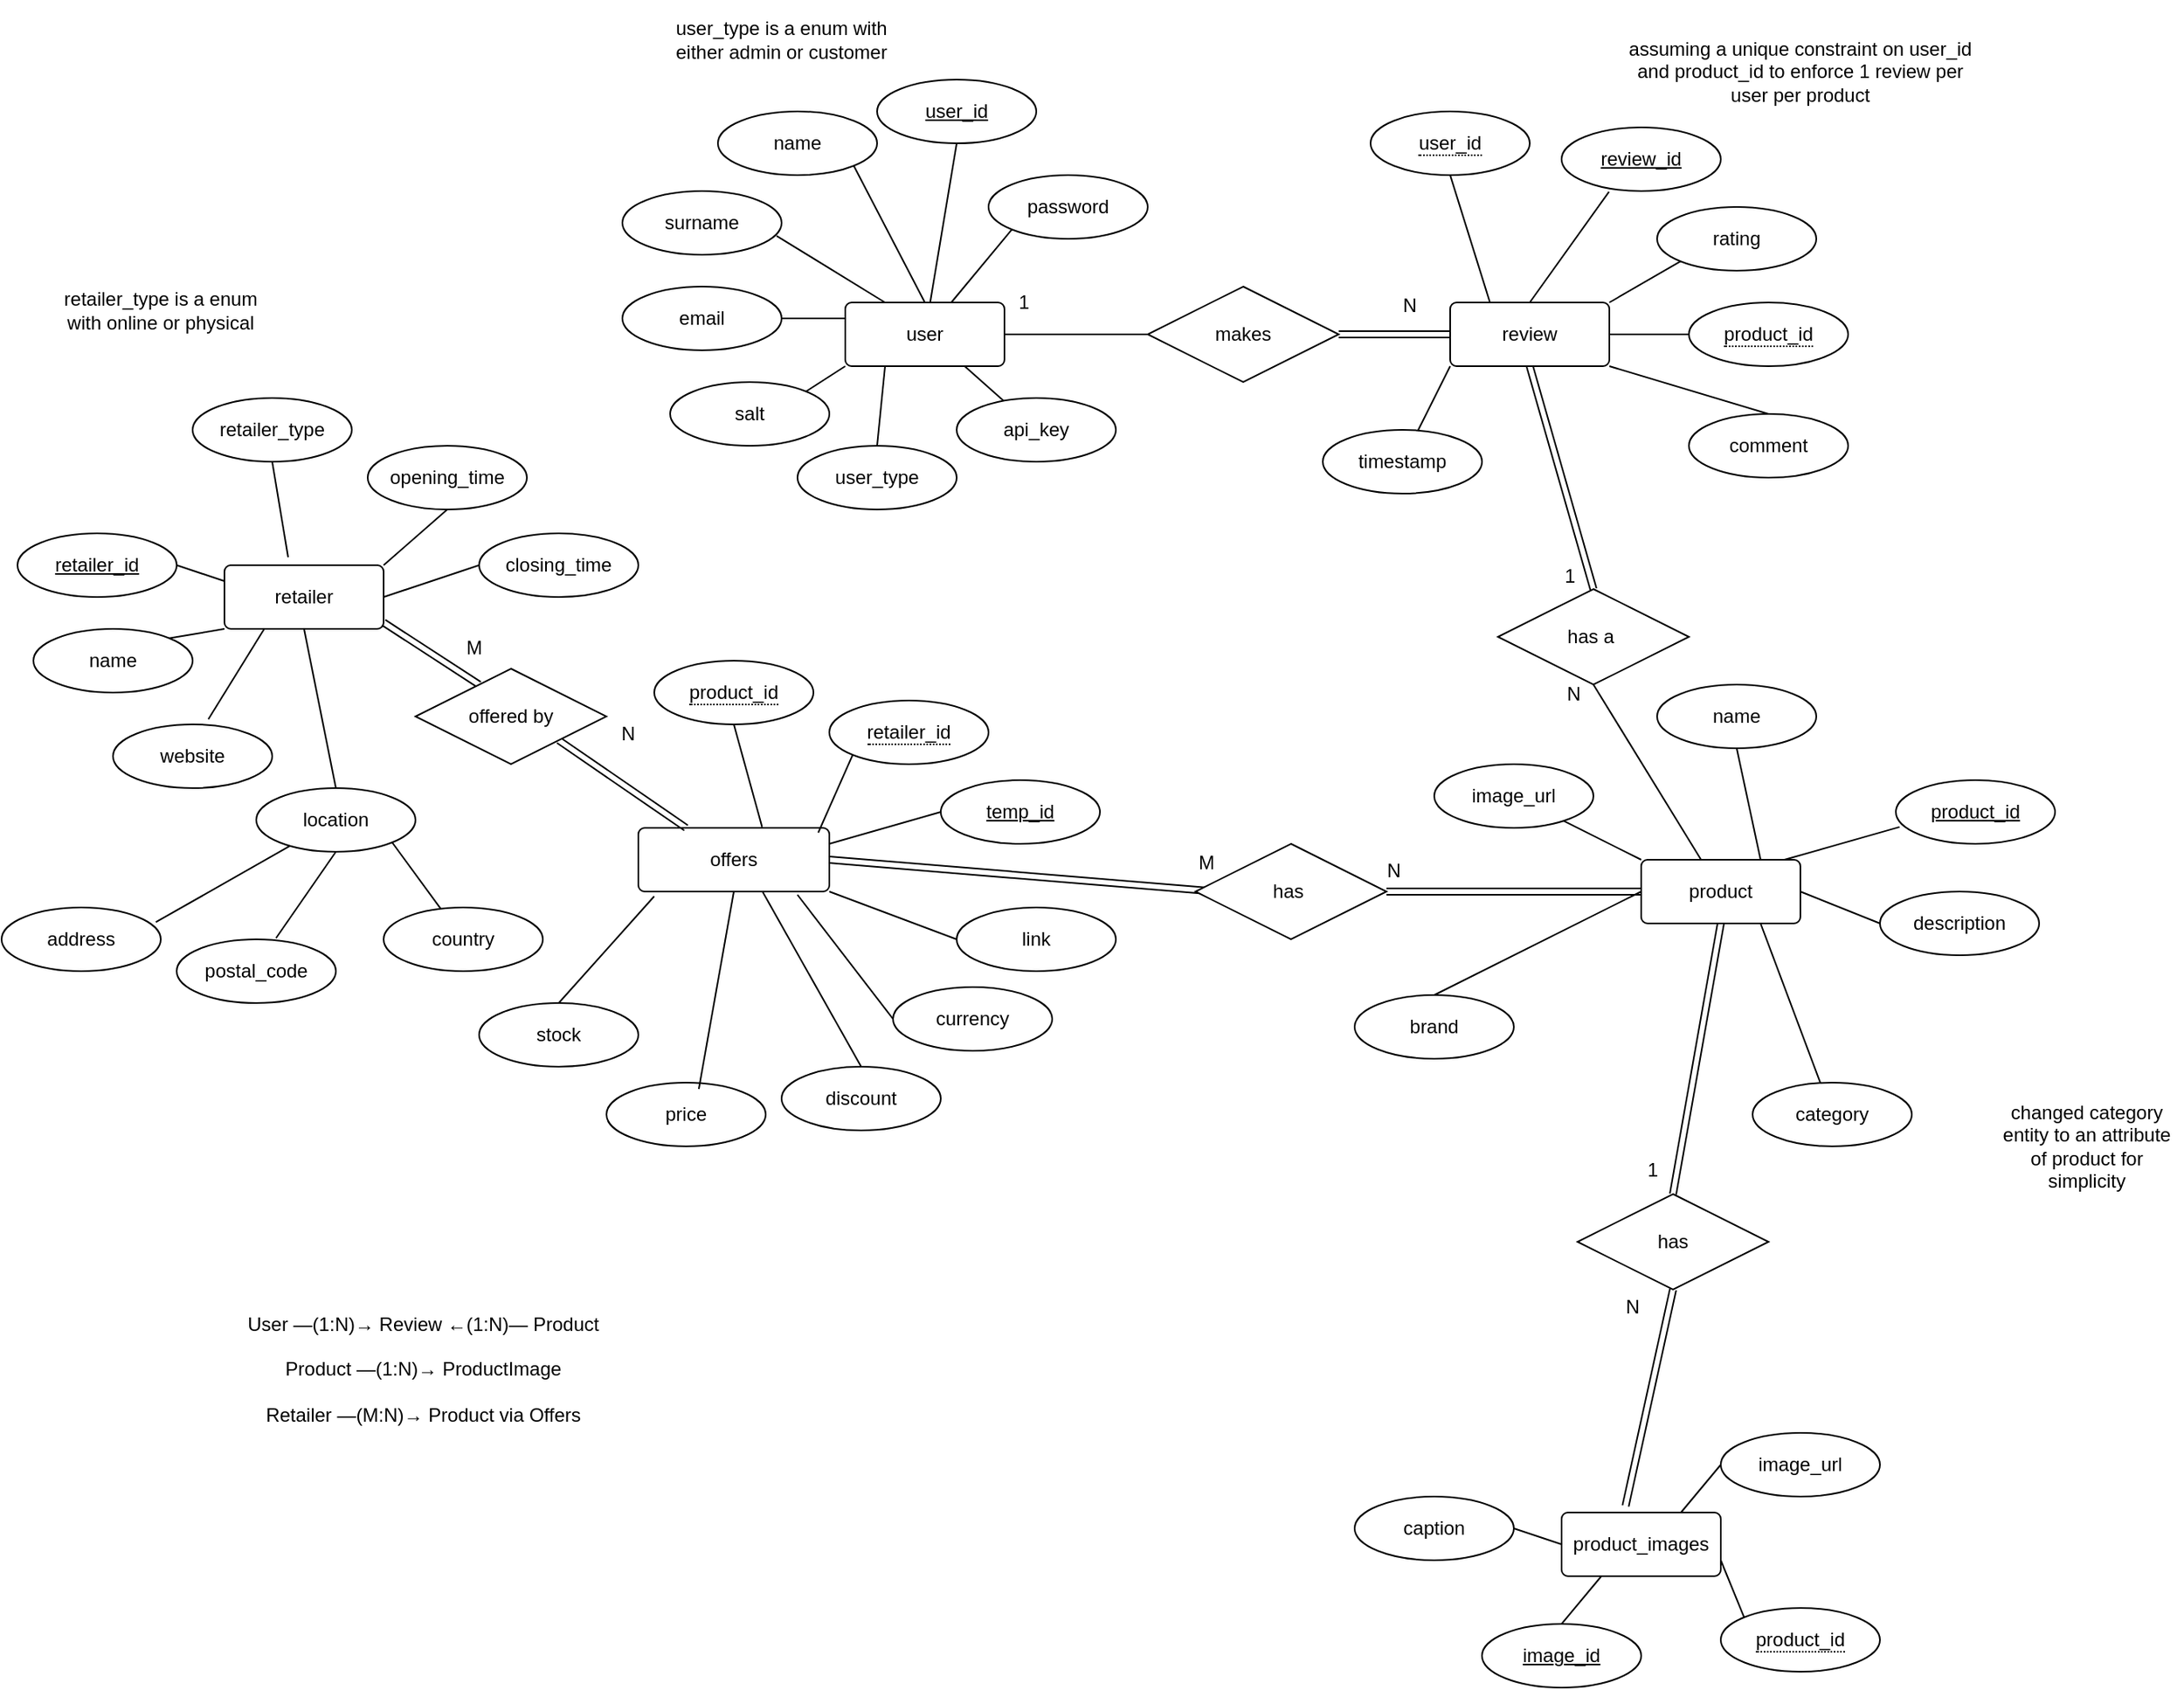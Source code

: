 <mxfile version="27.0.6">
  <diagram name="Page-1" id="0R5RpEd75LdOgS1Jss8F">
    <mxGraphModel dx="2465" dy="1177" grid="1" gridSize="10" guides="1" tooltips="1" connect="1" arrows="1" fold="1" page="0" pageScale="1" pageWidth="850" pageHeight="1100" math="0" shadow="0">
      <root>
        <mxCell id="0" />
        <mxCell id="1" parent="0" />
        <mxCell id="Jdbz9WX4M0rKH_OECkbb-1" value="user" style="rounded=1;arcSize=10;whiteSpace=wrap;html=1;align=center;" parent="1" vertex="1">
          <mxGeometry x="90" y="40" width="100" height="40" as="geometry" />
        </mxCell>
        <mxCell id="Jdbz9WX4M0rKH_OECkbb-3" value="name" style="ellipse;whiteSpace=wrap;html=1;align=center;" parent="1" vertex="1">
          <mxGeometry x="10" y="-80" width="100" height="40" as="geometry" />
        </mxCell>
        <mxCell id="Jdbz9WX4M0rKH_OECkbb-4" value="surname" style="ellipse;whiteSpace=wrap;html=1;align=center;" parent="1" vertex="1">
          <mxGeometry x="-50" y="-30" width="100" height="40" as="geometry" />
        </mxCell>
        <mxCell id="Jdbz9WX4M0rKH_OECkbb-5" value="email" style="ellipse;whiteSpace=wrap;html=1;align=center;" parent="1" vertex="1">
          <mxGeometry x="-50" y="30" width="100" height="40" as="geometry" />
        </mxCell>
        <mxCell id="Jdbz9WX4M0rKH_OECkbb-6" value="salt" style="ellipse;whiteSpace=wrap;html=1;align=center;" parent="1" vertex="1">
          <mxGeometry x="-20" y="90" width="100" height="40" as="geometry" />
        </mxCell>
        <mxCell id="Jdbz9WX4M0rKH_OECkbb-8" value="" style="endArrow=none;html=1;rounded=0;entryX=1;entryY=1;entryDx=0;entryDy=0;exitX=0.5;exitY=0;exitDx=0;exitDy=0;" parent="1" source="Jdbz9WX4M0rKH_OECkbb-1" target="Jdbz9WX4M0rKH_OECkbb-3" edge="1">
          <mxGeometry width="50" height="50" relative="1" as="geometry">
            <mxPoint x="110" y="160" as="sourcePoint" />
            <mxPoint x="160" y="110" as="targetPoint" />
          </mxGeometry>
        </mxCell>
        <mxCell id="Jdbz9WX4M0rKH_OECkbb-9" value="" style="endArrow=none;html=1;rounded=0;entryX=0.969;entryY=0.704;entryDx=0;entryDy=0;entryPerimeter=0;exitX=0.25;exitY=0;exitDx=0;exitDy=0;" parent="1" source="Jdbz9WX4M0rKH_OECkbb-1" target="Jdbz9WX4M0rKH_OECkbb-4" edge="1">
          <mxGeometry width="50" height="50" relative="1" as="geometry">
            <mxPoint x="110" y="160" as="sourcePoint" />
            <mxPoint x="160" y="110" as="targetPoint" />
          </mxGeometry>
        </mxCell>
        <mxCell id="Jdbz9WX4M0rKH_OECkbb-10" value="" style="endArrow=none;html=1;rounded=0;exitX=1;exitY=0.5;exitDx=0;exitDy=0;entryX=0;entryY=0.25;entryDx=0;entryDy=0;" parent="1" source="Jdbz9WX4M0rKH_OECkbb-5" target="Jdbz9WX4M0rKH_OECkbb-1" edge="1">
          <mxGeometry width="50" height="50" relative="1" as="geometry">
            <mxPoint x="110" y="160" as="sourcePoint" />
            <mxPoint x="160" y="110" as="targetPoint" />
          </mxGeometry>
        </mxCell>
        <mxCell id="Jdbz9WX4M0rKH_OECkbb-11" value="" style="endArrow=none;html=1;rounded=0;entryX=0;entryY=1;entryDx=0;entryDy=0;exitX=1;exitY=0;exitDx=0;exitDy=0;" parent="1" source="Jdbz9WX4M0rKH_OECkbb-6" target="Jdbz9WX4M0rKH_OECkbb-1" edge="1">
          <mxGeometry width="50" height="50" relative="1" as="geometry">
            <mxPoint x="110" y="160" as="sourcePoint" />
            <mxPoint x="160" y="110" as="targetPoint" />
          </mxGeometry>
        </mxCell>
        <mxCell id="Jdbz9WX4M0rKH_OECkbb-12" value="user_id" style="ellipse;whiteSpace=wrap;html=1;align=center;fontStyle=4;" parent="1" vertex="1">
          <mxGeometry x="110" y="-100" width="100" height="40" as="geometry" />
        </mxCell>
        <mxCell id="Jdbz9WX4M0rKH_OECkbb-13" value="" style="endArrow=none;html=1;rounded=0;exitX=0.5;exitY=1;exitDx=0;exitDy=0;" parent="1" source="Jdbz9WX4M0rKH_OECkbb-12" target="Jdbz9WX4M0rKH_OECkbb-1" edge="1">
          <mxGeometry relative="1" as="geometry">
            <mxPoint x="50" y="110" as="sourcePoint" />
            <mxPoint x="210" y="110" as="targetPoint" />
          </mxGeometry>
        </mxCell>
        <mxCell id="Jdbz9WX4M0rKH_OECkbb-16" value="user_type" style="ellipse;whiteSpace=wrap;html=1;align=center;" parent="1" vertex="1">
          <mxGeometry x="60" y="130" width="100" height="40" as="geometry" />
        </mxCell>
        <mxCell id="Jdbz9WX4M0rKH_OECkbb-18" value="" style="endArrow=none;html=1;rounded=0;entryX=0.25;entryY=1;entryDx=0;entryDy=0;exitX=0.5;exitY=0;exitDx=0;exitDy=0;" parent="1" source="Jdbz9WX4M0rKH_OECkbb-16" target="Jdbz9WX4M0rKH_OECkbb-1" edge="1">
          <mxGeometry width="50" height="50" relative="1" as="geometry">
            <mxPoint x="110" y="130" as="sourcePoint" />
            <mxPoint x="160" y="80" as="targetPoint" />
          </mxGeometry>
        </mxCell>
        <mxCell id="Jdbz9WX4M0rKH_OECkbb-20" value="" style="shape=link;html=1;rounded=0;exitX=1;exitY=0.5;exitDx=0;exitDy=0;" parent="1" source="Jdbz9WX4M0rKH_OECkbb-23" edge="1">
          <mxGeometry relative="1" as="geometry">
            <mxPoint x="440" y="60" as="sourcePoint" />
            <mxPoint x="470" y="60" as="targetPoint" />
          </mxGeometry>
        </mxCell>
        <mxCell id="Jdbz9WX4M0rKH_OECkbb-22" value="N" style="resizable=0;html=1;whiteSpace=wrap;align=right;verticalAlign=bottom;" parent="Jdbz9WX4M0rKH_OECkbb-20" connectable="0" vertex="1">
          <mxGeometry x="1" relative="1" as="geometry">
            <mxPoint x="-20" y="-10" as="offset" />
          </mxGeometry>
        </mxCell>
        <mxCell id="Jdbz9WX4M0rKH_OECkbb-23" value="makes" style="shape=rhombus;perimeter=rhombusPerimeter;whiteSpace=wrap;html=1;align=center;" parent="1" vertex="1">
          <mxGeometry x="280" y="30" width="120" height="60" as="geometry" />
        </mxCell>
        <mxCell id="Jdbz9WX4M0rKH_OECkbb-28" value="review" style="rounded=1;arcSize=10;whiteSpace=wrap;html=1;align=center;" parent="1" vertex="1">
          <mxGeometry x="470" y="40" width="100" height="40" as="geometry" />
        </mxCell>
        <mxCell id="Jdbz9WX4M0rKH_OECkbb-29" value="&lt;span style=&quot;border-bottom: 1px dotted&quot;&gt;user_id&lt;/span&gt;" style="ellipse;whiteSpace=wrap;html=1;align=center;" parent="1" vertex="1">
          <mxGeometry x="420" y="-80" width="100" height="40" as="geometry" />
        </mxCell>
        <mxCell id="Jdbz9WX4M0rKH_OECkbb-30" value="review_id" style="ellipse;whiteSpace=wrap;html=1;align=center;fontStyle=4;" parent="1" vertex="1">
          <mxGeometry x="540" y="-70" width="100" height="40" as="geometry" />
        </mxCell>
        <mxCell id="Jdbz9WX4M0rKH_OECkbb-31" value="rating" style="ellipse;whiteSpace=wrap;html=1;align=center;" parent="1" vertex="1">
          <mxGeometry x="600" y="-20" width="100" height="40" as="geometry" />
        </mxCell>
        <mxCell id="Jdbz9WX4M0rKH_OECkbb-32" value="&lt;span style=&quot;border-bottom: 1px dotted&quot;&gt;product_id&lt;/span&gt;" style="ellipse;whiteSpace=wrap;html=1;align=center;" parent="1" vertex="1">
          <mxGeometry x="620" y="40" width="100" height="40" as="geometry" />
        </mxCell>
        <mxCell id="Jdbz9WX4M0rKH_OECkbb-33" value="comment" style="ellipse;whiteSpace=wrap;html=1;align=center;" parent="1" vertex="1">
          <mxGeometry x="620" y="110" width="100" height="40" as="geometry" />
        </mxCell>
        <mxCell id="Jdbz9WX4M0rKH_OECkbb-34" value="timestamp" style="ellipse;whiteSpace=wrap;html=1;align=center;" parent="1" vertex="1">
          <mxGeometry x="390" y="120" width="100" height="40" as="geometry" />
        </mxCell>
        <mxCell id="Jdbz9WX4M0rKH_OECkbb-35" value="" style="endArrow=none;html=1;rounded=0;entryX=0.5;entryY=1;entryDx=0;entryDy=0;exitX=0.25;exitY=0;exitDx=0;exitDy=0;" parent="1" source="Jdbz9WX4M0rKH_OECkbb-28" target="Jdbz9WX4M0rKH_OECkbb-29" edge="1">
          <mxGeometry width="50" height="50" relative="1" as="geometry">
            <mxPoint x="470" y="100" as="sourcePoint" />
            <mxPoint x="520" y="50" as="targetPoint" />
          </mxGeometry>
        </mxCell>
        <mxCell id="Jdbz9WX4M0rKH_OECkbb-36" value="" style="endArrow=none;html=1;rounded=0;entryX=0.298;entryY=1.01;entryDx=0;entryDy=0;entryPerimeter=0;exitX=0.5;exitY=0;exitDx=0;exitDy=0;" parent="1" source="Jdbz9WX4M0rKH_OECkbb-28" target="Jdbz9WX4M0rKH_OECkbb-30" edge="1">
          <mxGeometry width="50" height="50" relative="1" as="geometry">
            <mxPoint x="470" y="100" as="sourcePoint" />
            <mxPoint x="520" y="50" as="targetPoint" />
          </mxGeometry>
        </mxCell>
        <mxCell id="Jdbz9WX4M0rKH_OECkbb-37" value="" style="endArrow=none;html=1;rounded=0;entryX=0;entryY=1;entryDx=0;entryDy=0;exitX=1;exitY=0;exitDx=0;exitDy=0;" parent="1" source="Jdbz9WX4M0rKH_OECkbb-28" target="Jdbz9WX4M0rKH_OECkbb-31" edge="1">
          <mxGeometry width="50" height="50" relative="1" as="geometry">
            <mxPoint x="470" y="100" as="sourcePoint" />
            <mxPoint x="520" y="50" as="targetPoint" />
          </mxGeometry>
        </mxCell>
        <mxCell id="Jdbz9WX4M0rKH_OECkbb-38" value="" style="endArrow=none;html=1;rounded=0;entryX=0;entryY=0.5;entryDx=0;entryDy=0;exitX=1;exitY=0.5;exitDx=0;exitDy=0;" parent="1" source="Jdbz9WX4M0rKH_OECkbb-28" target="Jdbz9WX4M0rKH_OECkbb-32" edge="1">
          <mxGeometry width="50" height="50" relative="1" as="geometry">
            <mxPoint x="470" y="100" as="sourcePoint" />
            <mxPoint x="520" y="50" as="targetPoint" />
          </mxGeometry>
        </mxCell>
        <mxCell id="Jdbz9WX4M0rKH_OECkbb-39" value="" style="endArrow=none;html=1;rounded=0;entryX=1;entryY=1;entryDx=0;entryDy=0;exitX=0.5;exitY=0;exitDx=0;exitDy=0;" parent="1" source="Jdbz9WX4M0rKH_OECkbb-33" target="Jdbz9WX4M0rKH_OECkbb-28" edge="1">
          <mxGeometry width="50" height="50" relative="1" as="geometry">
            <mxPoint x="470" y="100" as="sourcePoint" />
            <mxPoint x="520" y="50" as="targetPoint" />
          </mxGeometry>
        </mxCell>
        <mxCell id="Jdbz9WX4M0rKH_OECkbb-40" value="" style="endArrow=none;html=1;rounded=0;entryX=0;entryY=1;entryDx=0;entryDy=0;" parent="1" source="Jdbz9WX4M0rKH_OECkbb-34" target="Jdbz9WX4M0rKH_OECkbb-28" edge="1">
          <mxGeometry width="50" height="50" relative="1" as="geometry">
            <mxPoint x="470" y="100" as="sourcePoint" />
            <mxPoint x="520" y="50" as="targetPoint" />
          </mxGeometry>
        </mxCell>
        <mxCell id="Jdbz9WX4M0rKH_OECkbb-41" value="assuming a unique constraint on user_id and product_id to enforce 1 review per user per product" style="text;html=1;align=center;verticalAlign=middle;whiteSpace=wrap;rounded=0;" parent="1" vertex="1">
          <mxGeometry x="580" y="-150" width="220" height="90" as="geometry" />
        </mxCell>
        <mxCell id="Jdbz9WX4M0rKH_OECkbb-44" value="product" style="rounded=1;arcSize=10;whiteSpace=wrap;html=1;align=center;" parent="1" vertex="1">
          <mxGeometry x="590" y="390" width="100" height="40" as="geometry" />
        </mxCell>
        <mxCell id="Jdbz9WX4M0rKH_OECkbb-48" value="" style="shape=link;html=1;rounded=0;exitX=0.5;exitY=1;exitDx=0;exitDy=0;entryX=0.5;entryY=0;entryDx=0;entryDy=0;" parent="1" source="Jdbz9WX4M0rKH_OECkbb-28" target="Jdbz9WX4M0rKH_OECkbb-43" edge="1">
          <mxGeometry relative="1" as="geometry">
            <mxPoint x="430" y="80" as="sourcePoint" />
            <mxPoint x="460" y="370" as="targetPoint" />
          </mxGeometry>
        </mxCell>
        <mxCell id="Jdbz9WX4M0rKH_OECkbb-49" value="1" style="resizable=0;html=1;whiteSpace=wrap;align=left;verticalAlign=bottom;" parent="Jdbz9WX4M0rKH_OECkbb-48" connectable="0" vertex="1">
          <mxGeometry x="-1" relative="1" as="geometry">
            <mxPoint x="20" y="140" as="offset" />
          </mxGeometry>
        </mxCell>
        <mxCell id="Jdbz9WX4M0rKH_OECkbb-43" value="has a&amp;nbsp;" style="shape=rhombus;perimeter=rhombusPerimeter;whiteSpace=wrap;html=1;align=center;" parent="1" vertex="1">
          <mxGeometry x="500" y="220" width="120" height="60" as="geometry" />
        </mxCell>
        <mxCell id="Jdbz9WX4M0rKH_OECkbb-51" value="product_id" style="ellipse;whiteSpace=wrap;html=1;align=center;fontStyle=4;" parent="1" vertex="1">
          <mxGeometry x="750" y="340" width="100" height="40" as="geometry" />
        </mxCell>
        <mxCell id="Jdbz9WX4M0rKH_OECkbb-52" value="name" style="ellipse;whiteSpace=wrap;html=1;align=center;" parent="1" vertex="1">
          <mxGeometry x="600" y="280" width="100" height="40" as="geometry" />
        </mxCell>
        <mxCell id="Jdbz9WX4M0rKH_OECkbb-53" value="description" style="ellipse;whiteSpace=wrap;html=1;align=center;" parent="1" vertex="1">
          <mxGeometry x="740" y="410" width="100" height="40" as="geometry" />
        </mxCell>
        <mxCell id="Jdbz9WX4M0rKH_OECkbb-54" value="password" style="ellipse;whiteSpace=wrap;html=1;align=center;" parent="1" vertex="1">
          <mxGeometry x="180" y="-40" width="100" height="40" as="geometry" />
        </mxCell>
        <mxCell id="Jdbz9WX4M0rKH_OECkbb-55" value="" style="endArrow=none;html=1;rounded=0;entryX=0;entryY=1;entryDx=0;entryDy=0;" parent="1" source="Jdbz9WX4M0rKH_OECkbb-1" target="Jdbz9WX4M0rKH_OECkbb-54" edge="1">
          <mxGeometry width="50" height="50" relative="1" as="geometry">
            <mxPoint x="180" y="130" as="sourcePoint" />
            <mxPoint x="200" as="targetPoint" />
          </mxGeometry>
        </mxCell>
        <mxCell id="Jdbz9WX4M0rKH_OECkbb-56" value="api_key" style="ellipse;whiteSpace=wrap;html=1;align=center;" parent="1" vertex="1">
          <mxGeometry x="160" y="100" width="100" height="40" as="geometry" />
        </mxCell>
        <mxCell id="Jdbz9WX4M0rKH_OECkbb-57" value="" style="endArrow=none;html=1;rounded=0;entryX=0.75;entryY=1;entryDx=0;entryDy=0;" parent="1" source="Jdbz9WX4M0rKH_OECkbb-56" target="Jdbz9WX4M0rKH_OECkbb-1" edge="1">
          <mxGeometry width="50" height="50" relative="1" as="geometry">
            <mxPoint x="170" y="190" as="sourcePoint" />
            <mxPoint x="220" y="140" as="targetPoint" />
          </mxGeometry>
        </mxCell>
        <mxCell id="Jdbz9WX4M0rKH_OECkbb-60" value="image_url" style="ellipse;whiteSpace=wrap;html=1;align=center;" parent="1" vertex="1">
          <mxGeometry x="460" y="330" width="100" height="40" as="geometry" />
        </mxCell>
        <mxCell id="Jdbz9WX4M0rKH_OECkbb-66" value="user_type is a enum with either admin or customer" style="text;html=1;align=center;verticalAlign=middle;whiteSpace=wrap;rounded=0;" parent="1" vertex="1">
          <mxGeometry x="-20" y="-140" width="140" height="30" as="geometry" />
        </mxCell>
        <mxCell id="Jdbz9WX4M0rKH_OECkbb-68" value="brand" style="ellipse;whiteSpace=wrap;html=1;align=center;" parent="1" vertex="1">
          <mxGeometry x="410" y="475" width="100" height="40" as="geometry" />
        </mxCell>
        <mxCell id="Jdbz9WX4M0rKH_OECkbb-70" value="retailer" style="rounded=1;arcSize=10;whiteSpace=wrap;html=1;align=center;" parent="1" vertex="1">
          <mxGeometry x="-300" y="205" width="100" height="40" as="geometry" />
        </mxCell>
        <mxCell id="Jdbz9WX4M0rKH_OECkbb-71" value="retailer_id" style="ellipse;whiteSpace=wrap;html=1;align=center;fontStyle=4;" parent="1" vertex="1">
          <mxGeometry x="-430" y="185" width="100" height="40" as="geometry" />
        </mxCell>
        <mxCell id="Jdbz9WX4M0rKH_OECkbb-72" value="name" style="ellipse;whiteSpace=wrap;html=1;align=center;" parent="1" vertex="1">
          <mxGeometry x="-420" y="245" width="100" height="40" as="geometry" />
        </mxCell>
        <mxCell id="Jdbz9WX4M0rKH_OECkbb-74" value="website" style="ellipse;whiteSpace=wrap;html=1;align=center;" parent="1" vertex="1">
          <mxGeometry x="-370" y="305" width="100" height="40" as="geometry" />
        </mxCell>
        <mxCell id="Jdbz9WX4M0rKH_OECkbb-75" value="location" style="ellipse;whiteSpace=wrap;html=1;align=center;" parent="1" vertex="1">
          <mxGeometry x="-280" y="345" width="100" height="40" as="geometry" />
        </mxCell>
        <mxCell id="Jdbz9WX4M0rKH_OECkbb-77" value="retailer_type" style="ellipse;whiteSpace=wrap;html=1;align=center;" parent="1" vertex="1">
          <mxGeometry x="-320" y="100" width="100" height="40" as="geometry" />
        </mxCell>
        <mxCell id="Jdbz9WX4M0rKH_OECkbb-78" value="retailer_type is a enum with online or physical" style="text;html=1;align=center;verticalAlign=middle;whiteSpace=wrap;rounded=0;" parent="1" vertex="1">
          <mxGeometry x="-410" y="10" width="140" height="70" as="geometry" />
        </mxCell>
        <mxCell id="Jdbz9WX4M0rKH_OECkbb-79" value="" style="endArrow=none;html=1;rounded=0;exitX=1;exitY=0.5;exitDx=0;exitDy=0;entryX=0;entryY=0.25;entryDx=0;entryDy=0;" parent="1" source="Jdbz9WX4M0rKH_OECkbb-71" target="Jdbz9WX4M0rKH_OECkbb-70" edge="1">
          <mxGeometry width="50" height="50" relative="1" as="geometry">
            <mxPoint x="-230" y="215" as="sourcePoint" />
            <mxPoint x="-180" y="165" as="targetPoint" />
          </mxGeometry>
        </mxCell>
        <mxCell id="Jdbz9WX4M0rKH_OECkbb-80" value="" style="endArrow=none;html=1;rounded=0;exitX=1;exitY=0;exitDx=0;exitDy=0;entryX=0;entryY=1;entryDx=0;entryDy=0;" parent="1" source="Jdbz9WX4M0rKH_OECkbb-72" target="Jdbz9WX4M0rKH_OECkbb-70" edge="1">
          <mxGeometry width="50" height="50" relative="1" as="geometry">
            <mxPoint x="-230" y="215" as="sourcePoint" />
            <mxPoint x="-180" y="165" as="targetPoint" />
          </mxGeometry>
        </mxCell>
        <mxCell id="Jdbz9WX4M0rKH_OECkbb-81" value="" style="endArrow=none;html=1;rounded=0;exitX=0.599;exitY=-0.081;exitDx=0;exitDy=0;exitPerimeter=0;entryX=0.25;entryY=1;entryDx=0;entryDy=0;" parent="1" source="Jdbz9WX4M0rKH_OECkbb-74" target="Jdbz9WX4M0rKH_OECkbb-70" edge="1">
          <mxGeometry width="50" height="50" relative="1" as="geometry">
            <mxPoint x="-230" y="215" as="sourcePoint" />
            <mxPoint x="-180" y="165" as="targetPoint" />
          </mxGeometry>
        </mxCell>
        <mxCell id="Jdbz9WX4M0rKH_OECkbb-82" value="" style="endArrow=none;html=1;rounded=0;exitX=0.5;exitY=0;exitDx=0;exitDy=0;entryX=0.5;entryY=1;entryDx=0;entryDy=0;" parent="1" source="Jdbz9WX4M0rKH_OECkbb-75" target="Jdbz9WX4M0rKH_OECkbb-70" edge="1">
          <mxGeometry width="50" height="50" relative="1" as="geometry">
            <mxPoint x="-230" y="215" as="sourcePoint" />
            <mxPoint x="-180" y="165" as="targetPoint" />
          </mxGeometry>
        </mxCell>
        <mxCell id="Jdbz9WX4M0rKH_OECkbb-84" value="" style="endArrow=none;html=1;rounded=0;entryX=0.5;entryY=1;entryDx=0;entryDy=0;" parent="1" target="Jdbz9WX4M0rKH_OECkbb-77" edge="1">
          <mxGeometry width="50" height="50" relative="1" as="geometry">
            <mxPoint x="-260" y="200" as="sourcePoint" />
            <mxPoint x="-180" y="165" as="targetPoint" />
          </mxGeometry>
        </mxCell>
        <mxCell id="Jdbz9WX4M0rKH_OECkbb-86" value="" style="endArrow=none;html=1;rounded=0;exitX=0.75;exitY=1;exitDx=0;exitDy=0;" parent="1" source="Jdbz9WX4M0rKH_OECkbb-44" target="Jdbz9WX4M0rKH_OECkbb-87" edge="1">
          <mxGeometry width="50" height="50" relative="1" as="geometry">
            <mxPoint x="1190" y="335" as="sourcePoint" />
            <mxPoint x="1210" y="285" as="targetPoint" />
          </mxGeometry>
        </mxCell>
        <mxCell id="Jdbz9WX4M0rKH_OECkbb-87" value="category" style="ellipse;whiteSpace=wrap;html=1;align=center;" parent="1" vertex="1">
          <mxGeometry x="660.0" y="530" width="100" height="40" as="geometry" />
        </mxCell>
        <mxCell id="Jdbz9WX4M0rKH_OECkbb-90" value="offers" style="rounded=1;arcSize=10;whiteSpace=wrap;html=1;align=center;" parent="1" vertex="1">
          <mxGeometry x="-40" y="370" width="120" height="40" as="geometry" />
        </mxCell>
        <mxCell id="Jdbz9WX4M0rKH_OECkbb-91" value="product_images" style="rounded=1;arcSize=10;whiteSpace=wrap;html=1;align=center;" parent="1" vertex="1">
          <mxGeometry x="540" y="800" width="100" height="40" as="geometry" />
        </mxCell>
        <mxCell id="Jdbz9WX4M0rKH_OECkbb-92" value="caption" style="ellipse;whiteSpace=wrap;html=1;align=center;" parent="1" vertex="1">
          <mxGeometry x="410" y="790" width="100" height="40" as="geometry" />
        </mxCell>
        <mxCell id="Jdbz9WX4M0rKH_OECkbb-94" value="&lt;span style=&quot;border-bottom: 1px dotted&quot;&gt;product_id&lt;/span&gt;" style="ellipse;whiteSpace=wrap;html=1;align=center;" parent="1" vertex="1">
          <mxGeometry x="640" y="860" width="100" height="40" as="geometry" />
        </mxCell>
        <mxCell id="Jdbz9WX4M0rKH_OECkbb-95" value="image_url" style="ellipse;whiteSpace=wrap;html=1;align=center;" parent="1" vertex="1">
          <mxGeometry x="640" y="750" width="100" height="40" as="geometry" />
        </mxCell>
        <mxCell id="Jdbz9WX4M0rKH_OECkbb-96" value="image_id" style="ellipse;whiteSpace=wrap;html=1;align=center;fontStyle=4;" parent="1" vertex="1">
          <mxGeometry x="490" y="870" width="100" height="40" as="geometry" />
        </mxCell>
        <mxCell id="Jdbz9WX4M0rKH_OECkbb-97" value="" style="endArrow=none;html=1;rounded=0;exitX=1;exitY=0.5;exitDx=0;exitDy=0;entryX=0;entryY=0.5;entryDx=0;entryDy=0;" parent="1" source="Jdbz9WX4M0rKH_OECkbb-92" target="Jdbz9WX4M0rKH_OECkbb-91" edge="1">
          <mxGeometry width="50" height="50" relative="1" as="geometry">
            <mxPoint x="530" y="760" as="sourcePoint" />
            <mxPoint x="580" y="710" as="targetPoint" />
          </mxGeometry>
        </mxCell>
        <mxCell id="Jdbz9WX4M0rKH_OECkbb-98" value="" style="endArrow=none;html=1;rounded=0;entryX=0;entryY=0.5;entryDx=0;entryDy=0;exitX=0.75;exitY=0;exitDx=0;exitDy=0;" parent="1" source="Jdbz9WX4M0rKH_OECkbb-91" target="Jdbz9WX4M0rKH_OECkbb-95" edge="1">
          <mxGeometry width="50" height="50" relative="1" as="geometry">
            <mxPoint x="530" y="760" as="sourcePoint" />
            <mxPoint x="580" y="710" as="targetPoint" />
          </mxGeometry>
        </mxCell>
        <mxCell id="Jdbz9WX4M0rKH_OECkbb-100" value="" style="endArrow=none;html=1;rounded=0;exitX=0.25;exitY=1;exitDx=0;exitDy=0;entryX=0.5;entryY=0;entryDx=0;entryDy=0;" parent="1" source="Jdbz9WX4M0rKH_OECkbb-91" target="Jdbz9WX4M0rKH_OECkbb-96" edge="1">
          <mxGeometry width="50" height="50" relative="1" as="geometry">
            <mxPoint x="530" y="760" as="sourcePoint" />
            <mxPoint x="580" y="710" as="targetPoint" />
          </mxGeometry>
        </mxCell>
        <mxCell id="Jdbz9WX4M0rKH_OECkbb-101" value="" style="endArrow=none;html=1;rounded=0;entryX=0;entryY=0;entryDx=0;entryDy=0;exitX=1;exitY=0.75;exitDx=0;exitDy=0;" parent="1" source="Jdbz9WX4M0rKH_OECkbb-91" target="Jdbz9WX4M0rKH_OECkbb-94" edge="1">
          <mxGeometry width="50" height="50" relative="1" as="geometry">
            <mxPoint x="530" y="760" as="sourcePoint" />
            <mxPoint x="580" y="710" as="targetPoint" />
          </mxGeometry>
        </mxCell>
        <mxCell id="Jdbz9WX4M0rKH_OECkbb-102" value="&lt;span style=&quot;border-bottom: 1px dotted&quot;&gt;product_id&lt;/span&gt;" style="ellipse;whiteSpace=wrap;html=1;align=center;" parent="1" vertex="1">
          <mxGeometry x="-30" y="265" width="100" height="40" as="geometry" />
        </mxCell>
        <mxCell id="Jdbz9WX4M0rKH_OECkbb-104" value="&lt;span style=&quot;border-bottom: 1px dotted&quot;&gt;retailer_id&lt;/span&gt;" style="ellipse;whiteSpace=wrap;html=1;align=center;" parent="1" vertex="1">
          <mxGeometry x="80" y="290" width="100" height="40" as="geometry" />
        </mxCell>
        <mxCell id="Jdbz9WX4M0rKH_OECkbb-108" value="stock" style="ellipse;whiteSpace=wrap;html=1;align=center;" parent="1" vertex="1">
          <mxGeometry x="-140" y="480" width="100" height="40" as="geometry" />
        </mxCell>
        <mxCell id="Jdbz9WX4M0rKH_OECkbb-109" value="" style="endArrow=none;html=1;rounded=0;exitX=0.5;exitY=0;exitDx=0;exitDy=0;entryX=0.083;entryY=1.075;entryDx=0;entryDy=0;entryPerimeter=0;" parent="1" source="Jdbz9WX4M0rKH_OECkbb-108" target="Jdbz9WX4M0rKH_OECkbb-90" edge="1">
          <mxGeometry width="50" height="50" relative="1" as="geometry">
            <mxPoint x="-70" y="240" as="sourcePoint" />
            <mxPoint x="-20" y="190" as="targetPoint" />
          </mxGeometry>
        </mxCell>
        <mxCell id="Jdbz9WX4M0rKH_OECkbb-110" value="" style="endArrow=none;html=1;rounded=0;exitX=0.942;exitY=0.075;exitDx=0;exitDy=0;entryX=0;entryY=1;entryDx=0;entryDy=0;exitPerimeter=0;" parent="1" source="Jdbz9WX4M0rKH_OECkbb-90" target="Jdbz9WX4M0rKH_OECkbb-104" edge="1">
          <mxGeometry width="50" height="50" relative="1" as="geometry">
            <mxPoint x="-70" y="240" as="sourcePoint" />
            <mxPoint x="-20" y="190" as="targetPoint" />
          </mxGeometry>
        </mxCell>
        <mxCell id="Jdbz9WX4M0rKH_OECkbb-111" value="" style="endArrow=none;html=1;rounded=0;exitX=0.648;exitY=-0.014;exitDx=0;exitDy=0;exitPerimeter=0;entryX=0.5;entryY=1;entryDx=0;entryDy=0;" parent="1" source="Jdbz9WX4M0rKH_OECkbb-90" target="Jdbz9WX4M0rKH_OECkbb-102" edge="1">
          <mxGeometry width="50" height="50" relative="1" as="geometry">
            <mxPoint x="-70" y="240" as="sourcePoint" />
            <mxPoint x="-20" y="190" as="targetPoint" />
          </mxGeometry>
        </mxCell>
        <mxCell id="Jdbz9WX4M0rKH_OECkbb-112" value="" style="endArrow=none;html=1;rounded=0;exitX=0.5;exitY=0;exitDx=0;exitDy=0;entryX=0;entryY=0.5;entryDx=0;entryDy=0;" parent="1" source="Jdbz9WX4M0rKH_OECkbb-68" target="Jdbz9WX4M0rKH_OECkbb-44" edge="1">
          <mxGeometry width="50" height="50" relative="1" as="geometry">
            <mxPoint x="560" y="340" as="sourcePoint" />
            <mxPoint x="610" y="290" as="targetPoint" />
          </mxGeometry>
        </mxCell>
        <mxCell id="Jdbz9WX4M0rKH_OECkbb-114" value="" style="endArrow=none;html=1;rounded=0;" parent="1" source="Jdbz9WX4M0rKH_OECkbb-60" edge="1">
          <mxGeometry width="50" height="50" relative="1" as="geometry">
            <mxPoint x="560" y="340" as="sourcePoint" />
            <mxPoint x="590" y="390" as="targetPoint" />
          </mxGeometry>
        </mxCell>
        <mxCell id="Jdbz9WX4M0rKH_OECkbb-118" value="" style="endArrow=none;html=1;rounded=0;entryX=0.023;entryY=0.736;entryDx=0;entryDy=0;entryPerimeter=0;exitX=0.9;exitY=0;exitDx=0;exitDy=0;exitPerimeter=0;" parent="1" source="Jdbz9WX4M0rKH_OECkbb-44" target="Jdbz9WX4M0rKH_OECkbb-51" edge="1">
          <mxGeometry width="50" height="50" relative="1" as="geometry">
            <mxPoint x="560" y="340" as="sourcePoint" />
            <mxPoint x="610" y="290" as="targetPoint" />
          </mxGeometry>
        </mxCell>
        <mxCell id="Jdbz9WX4M0rKH_OECkbb-119" value="" style="endArrow=none;html=1;rounded=0;entryX=0.5;entryY=1;entryDx=0;entryDy=0;exitX=0.75;exitY=0;exitDx=0;exitDy=0;" parent="1" source="Jdbz9WX4M0rKH_OECkbb-44" target="Jdbz9WX4M0rKH_OECkbb-52" edge="1">
          <mxGeometry width="50" height="50" relative="1" as="geometry">
            <mxPoint x="560" y="340" as="sourcePoint" />
            <mxPoint x="610" y="290" as="targetPoint" />
          </mxGeometry>
        </mxCell>
        <mxCell id="Jdbz9WX4M0rKH_OECkbb-120" value="" style="endArrow=none;html=1;rounded=0;exitX=1;exitY=0.5;exitDx=0;exitDy=0;entryX=0;entryY=0.5;entryDx=0;entryDy=0;" parent="1" source="Jdbz9WX4M0rKH_OECkbb-44" target="Jdbz9WX4M0rKH_OECkbb-53" edge="1">
          <mxGeometry width="50" height="50" relative="1" as="geometry">
            <mxPoint x="560" y="340" as="sourcePoint" />
            <mxPoint x="610" y="290" as="targetPoint" />
          </mxGeometry>
        </mxCell>
        <mxCell id="Jdbz9WX4M0rKH_OECkbb-122" value="" style="shape=link;html=1;rounded=0;exitX=1;exitY=0.5;exitDx=0;exitDy=0;" parent="1" source="Jdbz9WX4M0rKH_OECkbb-125" edge="1">
          <mxGeometry relative="1" as="geometry">
            <mxPoint x="200" y="420" as="sourcePoint" />
            <mxPoint x="590" y="410" as="targetPoint" />
          </mxGeometry>
        </mxCell>
        <mxCell id="Jdbz9WX4M0rKH_OECkbb-124" value="N" style="resizable=0;html=1;whiteSpace=wrap;align=right;verticalAlign=bottom;" parent="Jdbz9WX4M0rKH_OECkbb-122" connectable="0" vertex="1">
          <mxGeometry x="1" relative="1" as="geometry">
            <mxPoint x="-150" y="-5" as="offset" />
          </mxGeometry>
        </mxCell>
        <mxCell id="Jdbz9WX4M0rKH_OECkbb-126" value="" style="shape=link;html=1;rounded=0;exitX=1;exitY=0.5;exitDx=0;exitDy=0;entryX=1;entryY=0.5;entryDx=0;entryDy=0;" parent="1" target="Jdbz9WX4M0rKH_OECkbb-90" edge="1">
          <mxGeometry relative="1" as="geometry">
            <mxPoint x="323.8" y="410" as="sourcePoint" />
            <mxPoint x="40" y="430" as="targetPoint" />
          </mxGeometry>
        </mxCell>
        <mxCell id="Jdbz9WX4M0rKH_OECkbb-127" value="M" style="resizable=0;html=1;whiteSpace=wrap;align=left;verticalAlign=bottom;" parent="Jdbz9WX4M0rKH_OECkbb-126" connectable="0" vertex="1">
          <mxGeometry x="-1" relative="1" as="geometry">
            <mxPoint x="-14" y="-10" as="offset" />
          </mxGeometry>
        </mxCell>
        <mxCell id="Jdbz9WX4M0rKH_OECkbb-125" value="has&amp;nbsp;" style="shape=rhombus;perimeter=rhombusPerimeter;whiteSpace=wrap;html=1;align=center;" parent="1" vertex="1">
          <mxGeometry x="310" y="380" width="120" height="60" as="geometry" />
        </mxCell>
        <mxCell id="Jdbz9WX4M0rKH_OECkbb-137" value="" style="shape=link;html=1;rounded=0;exitX=1;exitY=1;exitDx=0;exitDy=0;entryX=0.25;entryY=0;entryDx=0;entryDy=0;" parent="1" source="Jdbz9WX4M0rKH_OECkbb-136" target="Jdbz9WX4M0rKH_OECkbb-90" edge="1">
          <mxGeometry relative="1" as="geometry">
            <mxPoint x="350" y="230" as="sourcePoint" />
            <mxPoint x="520" y="220" as="targetPoint" />
          </mxGeometry>
        </mxCell>
        <mxCell id="Jdbz9WX4M0rKH_OECkbb-139" value="N" style="resizable=0;html=1;whiteSpace=wrap;align=right;verticalAlign=bottom;" parent="Jdbz9WX4M0rKH_OECkbb-137" connectable="0" vertex="1">
          <mxGeometry x="1" relative="1" as="geometry">
            <mxPoint x="-30" y="-50" as="offset" />
          </mxGeometry>
        </mxCell>
        <mxCell id="Jdbz9WX4M0rKH_OECkbb-140" value="" style="shape=link;html=1;rounded=0;entryX=0.25;entryY=0;entryDx=0;entryDy=0;" parent="1" target="Jdbz9WX4M0rKH_OECkbb-136" edge="1">
          <mxGeometry relative="1" as="geometry">
            <mxPoint x="-200" y="241" as="sourcePoint" />
            <mxPoint x="-10" y="370" as="targetPoint" />
          </mxGeometry>
        </mxCell>
        <mxCell id="Jdbz9WX4M0rKH_OECkbb-141" value="M" style="resizable=0;html=1;whiteSpace=wrap;align=left;verticalAlign=bottom;" parent="Jdbz9WX4M0rKH_OECkbb-140" connectable="0" vertex="1">
          <mxGeometry x="-1" relative="1" as="geometry">
            <mxPoint x="50" y="24" as="offset" />
          </mxGeometry>
        </mxCell>
        <mxCell id="Jdbz9WX4M0rKH_OECkbb-136" value="offered by" style="shape=rhombus;perimeter=rhombusPerimeter;whiteSpace=wrap;html=1;align=center;" parent="1" vertex="1">
          <mxGeometry x="-180" y="270" width="120" height="60" as="geometry" />
        </mxCell>
        <mxCell id="Jdbz9WX4M0rKH_OECkbb-147" value="" style="shape=link;html=1;rounded=0;exitX=0.5;exitY=0;exitDx=0;exitDy=0;entryX=0.5;entryY=1;entryDx=0;entryDy=0;" parent="1" source="Jdbz9WX4M0rKH_OECkbb-144" target="Jdbz9WX4M0rKH_OECkbb-44" edge="1">
          <mxGeometry relative="1" as="geometry">
            <mxPoint x="360" y="550" as="sourcePoint" />
            <mxPoint x="520" y="550" as="targetPoint" />
          </mxGeometry>
        </mxCell>
        <mxCell id="Jdbz9WX4M0rKH_OECkbb-144" value="has" style="shape=rhombus;perimeter=rhombusPerimeter;whiteSpace=wrap;html=1;align=center;" parent="1" vertex="1">
          <mxGeometry x="550" y="600" width="120" height="60" as="geometry" />
        </mxCell>
        <mxCell id="Jdbz9WX4M0rKH_OECkbb-153" value="1" style="resizable=0;html=1;whiteSpace=wrap;align=left;verticalAlign=bottom;" parent="1" connectable="0" vertex="1">
          <mxGeometry x="610" y="740" as="geometry">
            <mxPoint x="-18" y="-147" as="offset" />
          </mxGeometry>
        </mxCell>
        <mxCell id="Jdbz9WX4M0rKH_OECkbb-154" value="" style="shape=link;html=1;rounded=0;entryX=0.402;entryY=-0.103;entryDx=0;entryDy=0;entryPerimeter=0;exitX=0.5;exitY=1;exitDx=0;exitDy=0;" parent="1" source="Jdbz9WX4M0rKH_OECkbb-144" target="Jdbz9WX4M0rKH_OECkbb-91" edge="1">
          <mxGeometry relative="1" as="geometry">
            <mxPoint x="360" y="550" as="sourcePoint" />
            <mxPoint x="520" y="550" as="targetPoint" />
          </mxGeometry>
        </mxCell>
        <mxCell id="Jdbz9WX4M0rKH_OECkbb-155" value="N" style="resizable=0;html=1;whiteSpace=wrap;align=right;verticalAlign=bottom;" parent="Jdbz9WX4M0rKH_OECkbb-154" connectable="0" vertex="1">
          <mxGeometry x="1" relative="1" as="geometry">
            <mxPoint x="10" y="-116" as="offset" />
          </mxGeometry>
        </mxCell>
        <mxCell id="Jdbz9WX4M0rKH_OECkbb-156" value="address" style="ellipse;whiteSpace=wrap;html=1;align=center;" parent="1" vertex="1">
          <mxGeometry x="-440" y="420" width="100" height="40" as="geometry" />
        </mxCell>
        <mxCell id="Jdbz9WX4M0rKH_OECkbb-157" value="postal_code" style="ellipse;whiteSpace=wrap;html=1;align=center;" parent="1" vertex="1">
          <mxGeometry x="-330" y="440" width="100" height="40" as="geometry" />
        </mxCell>
        <mxCell id="Jdbz9WX4M0rKH_OECkbb-158" value="country" style="ellipse;whiteSpace=wrap;html=1;align=center;" parent="1" vertex="1">
          <mxGeometry x="-200" y="420" width="100" height="40" as="geometry" />
        </mxCell>
        <mxCell id="Jdbz9WX4M0rKH_OECkbb-159" value="" style="endArrow=none;html=1;rounded=0;exitX=1;exitY=1;exitDx=0;exitDy=0;" parent="1" source="Jdbz9WX4M0rKH_OECkbb-75" target="Jdbz9WX4M0rKH_OECkbb-158" edge="1">
          <mxGeometry width="50" height="50" relative="1" as="geometry">
            <mxPoint x="420" y="250" as="sourcePoint" />
            <mxPoint x="470" y="200" as="targetPoint" />
          </mxGeometry>
        </mxCell>
        <mxCell id="Jdbz9WX4M0rKH_OECkbb-160" value="" style="endArrow=none;html=1;rounded=0;exitX=0.5;exitY=1;exitDx=0;exitDy=0;entryX=0.624;entryY=-0.019;entryDx=0;entryDy=0;entryPerimeter=0;" parent="1" source="Jdbz9WX4M0rKH_OECkbb-75" target="Jdbz9WX4M0rKH_OECkbb-157" edge="1">
          <mxGeometry width="50" height="50" relative="1" as="geometry">
            <mxPoint x="420" y="250" as="sourcePoint" />
            <mxPoint x="470" y="200" as="targetPoint" />
          </mxGeometry>
        </mxCell>
        <mxCell id="Jdbz9WX4M0rKH_OECkbb-161" value="" style="endArrow=none;html=1;rounded=0;entryX=0.969;entryY=0.231;entryDx=0;entryDy=0;entryPerimeter=0;" parent="1" source="Jdbz9WX4M0rKH_OECkbb-75" target="Jdbz9WX4M0rKH_OECkbb-156" edge="1">
          <mxGeometry width="50" height="50" relative="1" as="geometry">
            <mxPoint x="420" y="250" as="sourcePoint" />
            <mxPoint x="470" y="200" as="targetPoint" />
          </mxGeometry>
        </mxCell>
        <mxCell id="Jdbz9WX4M0rKH_OECkbb-162" value="opening_time" style="ellipse;whiteSpace=wrap;html=1;align=center;" parent="1" vertex="1">
          <mxGeometry x="-210" y="130" width="100" height="40" as="geometry" />
        </mxCell>
        <mxCell id="Jdbz9WX4M0rKH_OECkbb-163" value="" style="endArrow=none;html=1;rounded=0;exitX=1;exitY=0;exitDx=0;exitDy=0;entryX=0.5;entryY=1;entryDx=0;entryDy=0;" parent="1" source="Jdbz9WX4M0rKH_OECkbb-70" target="Jdbz9WX4M0rKH_OECkbb-162" edge="1">
          <mxGeometry width="50" height="50" relative="1" as="geometry">
            <mxPoint x="420" y="250" as="sourcePoint" />
            <mxPoint x="470" y="200" as="targetPoint" />
          </mxGeometry>
        </mxCell>
        <mxCell id="Jdbz9WX4M0rKH_OECkbb-164" value="&lt;div&gt;User —(1:N)→ Review ←(1:N)— Product&lt;/div&gt;&lt;div&gt;&lt;br&gt;&lt;/div&gt;&lt;div&gt;Product —(1:N)→ ProductImage&lt;/div&gt;&lt;div&gt;&lt;br&gt;&lt;/div&gt;&lt;div&gt;Retailer —(M:N)→ Product via Offers&lt;/div&gt;" style="text;html=1;align=center;verticalAlign=middle;whiteSpace=wrap;rounded=0;" parent="1" vertex="1">
          <mxGeometry x="-360" y="600" width="370" height="220" as="geometry" />
        </mxCell>
        <mxCell id="h9i8DLD4dYdSYKHKyu3b-2" value="" style="endArrow=none;html=1;rounded=0;fontSize=12;startSize=8;endSize=8;curved=1;exitX=1;exitY=0.5;exitDx=0;exitDy=0;entryX=0;entryY=0.5;entryDx=0;entryDy=0;" parent="1" source="Jdbz9WX4M0rKH_OECkbb-1" target="Jdbz9WX4M0rKH_OECkbb-23" edge="1">
          <mxGeometry width="50" height="50" relative="1" as="geometry">
            <mxPoint x="460" y="210" as="sourcePoint" />
            <mxPoint x="510" y="160" as="targetPoint" />
          </mxGeometry>
        </mxCell>
        <mxCell id="h9i8DLD4dYdSYKHKyu3b-3" value="1" style="resizable=0;html=1;whiteSpace=wrap;align=left;verticalAlign=bottom;" parent="1" connectable="0" vertex="1">
          <mxGeometry x="390" y="170" as="geometry">
            <mxPoint x="-193" y="-122" as="offset" />
          </mxGeometry>
        </mxCell>
        <mxCell id="h9i8DLD4dYdSYKHKyu3b-4" value="" style="endArrow=none;html=1;rounded=0;fontSize=12;startSize=8;endSize=8;curved=1;exitX=0.5;exitY=1;exitDx=0;exitDy=0;entryX=0.377;entryY=0.002;entryDx=0;entryDy=0;entryPerimeter=0;" parent="1" source="Jdbz9WX4M0rKH_OECkbb-43" target="Jdbz9WX4M0rKH_OECkbb-44" edge="1">
          <mxGeometry width="50" height="50" relative="1" as="geometry">
            <mxPoint x="460" y="200" as="sourcePoint" />
            <mxPoint x="510" y="150" as="targetPoint" />
          </mxGeometry>
        </mxCell>
        <mxCell id="h9i8DLD4dYdSYKHKyu3b-5" value="N" style="resizable=0;html=1;whiteSpace=wrap;align=right;verticalAlign=bottom;" parent="1" connectable="0" vertex="1">
          <mxGeometry x="529.996" y="120" as="geometry">
            <mxPoint x="24" y="174" as="offset" />
          </mxGeometry>
        </mxCell>
        <mxCell id="wMZZBaezimGV0nqErrQt-1" value="changed category entity to an attribute of product for simplicity" style="text;html=1;align=center;verticalAlign=middle;whiteSpace=wrap;rounded=0;" vertex="1" parent="1">
          <mxGeometry x="810" y="540" width="120" height="60" as="geometry" />
        </mxCell>
        <mxCell id="wMZZBaezimGV0nqErrQt-2" value="price" style="ellipse;whiteSpace=wrap;html=1;align=center;" vertex="1" parent="1">
          <mxGeometry x="-60" y="530" width="100" height="40" as="geometry" />
        </mxCell>
        <mxCell id="wMZZBaezimGV0nqErrQt-5" value="temp_id" style="ellipse;whiteSpace=wrap;html=1;align=center;fontStyle=4;" vertex="1" parent="1">
          <mxGeometry x="150" y="340" width="100" height="40" as="geometry" />
        </mxCell>
        <mxCell id="wMZZBaezimGV0nqErrQt-6" value="currency" style="ellipse;whiteSpace=wrap;html=1;align=center;" vertex="1" parent="1">
          <mxGeometry x="120" y="470" width="100" height="40" as="geometry" />
        </mxCell>
        <mxCell id="wMZZBaezimGV0nqErrQt-7" value="discount" style="ellipse;whiteSpace=wrap;html=1;align=center;" vertex="1" parent="1">
          <mxGeometry x="50" y="520" width="100" height="40" as="geometry" />
        </mxCell>
        <mxCell id="wMZZBaezimGV0nqErrQt-8" value="link" style="ellipse;whiteSpace=wrap;html=1;align=center;" vertex="1" parent="1">
          <mxGeometry x="160" y="420" width="100" height="40" as="geometry" />
        </mxCell>
        <mxCell id="wMZZBaezimGV0nqErrQt-9" value="" style="endArrow=none;html=1;rounded=0;exitX=0.58;exitY=0.1;exitDx=0;exitDy=0;exitPerimeter=0;entryX=0.5;entryY=1;entryDx=0;entryDy=0;" edge="1" parent="1" source="wMZZBaezimGV0nqErrQt-2" target="Jdbz9WX4M0rKH_OECkbb-90">
          <mxGeometry width="50" height="50" relative="1" as="geometry">
            <mxPoint x="60" y="420" as="sourcePoint" />
            <mxPoint x="110" y="370" as="targetPoint" />
          </mxGeometry>
        </mxCell>
        <mxCell id="wMZZBaezimGV0nqErrQt-10" value="" style="endArrow=none;html=1;rounded=0;exitX=0.5;exitY=0;exitDx=0;exitDy=0;entryX=0.65;entryY=1;entryDx=0;entryDy=0;entryPerimeter=0;" edge="1" parent="1" source="wMZZBaezimGV0nqErrQt-7" target="Jdbz9WX4M0rKH_OECkbb-90">
          <mxGeometry width="50" height="50" relative="1" as="geometry">
            <mxPoint x="60" y="420" as="sourcePoint" />
            <mxPoint x="110" y="370" as="targetPoint" />
          </mxGeometry>
        </mxCell>
        <mxCell id="wMZZBaezimGV0nqErrQt-11" value="" style="endArrow=none;html=1;rounded=0;exitX=0;exitY=0.5;exitDx=0;exitDy=0;entryX=0.833;entryY=1.05;entryDx=0;entryDy=0;entryPerimeter=0;" edge="1" parent="1" source="wMZZBaezimGV0nqErrQt-6" target="Jdbz9WX4M0rKH_OECkbb-90">
          <mxGeometry width="50" height="50" relative="1" as="geometry">
            <mxPoint x="60" y="420" as="sourcePoint" />
            <mxPoint x="110" y="370" as="targetPoint" />
          </mxGeometry>
        </mxCell>
        <mxCell id="wMZZBaezimGV0nqErrQt-12" value="" style="endArrow=none;html=1;rounded=0;entryX=0;entryY=0.5;entryDx=0;entryDy=0;exitX=1;exitY=0.25;exitDx=0;exitDy=0;" edge="1" parent="1" source="Jdbz9WX4M0rKH_OECkbb-90" target="wMZZBaezimGV0nqErrQt-5">
          <mxGeometry width="50" height="50" relative="1" as="geometry">
            <mxPoint x="60" y="420" as="sourcePoint" />
            <mxPoint x="110" y="370" as="targetPoint" />
          </mxGeometry>
        </mxCell>
        <mxCell id="wMZZBaezimGV0nqErrQt-13" value="" style="endArrow=none;html=1;rounded=0;entryX=0;entryY=0.5;entryDx=0;entryDy=0;exitX=1;exitY=1;exitDx=0;exitDy=0;" edge="1" parent="1" source="Jdbz9WX4M0rKH_OECkbb-90" target="wMZZBaezimGV0nqErrQt-8">
          <mxGeometry width="50" height="50" relative="1" as="geometry">
            <mxPoint x="60" y="420" as="sourcePoint" />
            <mxPoint x="110" y="370" as="targetPoint" />
          </mxGeometry>
        </mxCell>
        <mxCell id="wMZZBaezimGV0nqErrQt-14" value="closing_time" style="ellipse;whiteSpace=wrap;html=1;align=center;" vertex="1" parent="1">
          <mxGeometry x="-140" y="185" width="100" height="40" as="geometry" />
        </mxCell>
        <mxCell id="wMZZBaezimGV0nqErrQt-15" value="" style="endArrow=none;html=1;rounded=0;exitX=1;exitY=0.5;exitDx=0;exitDy=0;entryX=0;entryY=0.5;entryDx=0;entryDy=0;" edge="1" parent="1" source="Jdbz9WX4M0rKH_OECkbb-70" target="wMZZBaezimGV0nqErrQt-14">
          <mxGeometry width="50" height="50" relative="1" as="geometry">
            <mxPoint x="60" y="420" as="sourcePoint" />
            <mxPoint x="110" y="370" as="targetPoint" />
          </mxGeometry>
        </mxCell>
      </root>
    </mxGraphModel>
  </diagram>
</mxfile>
